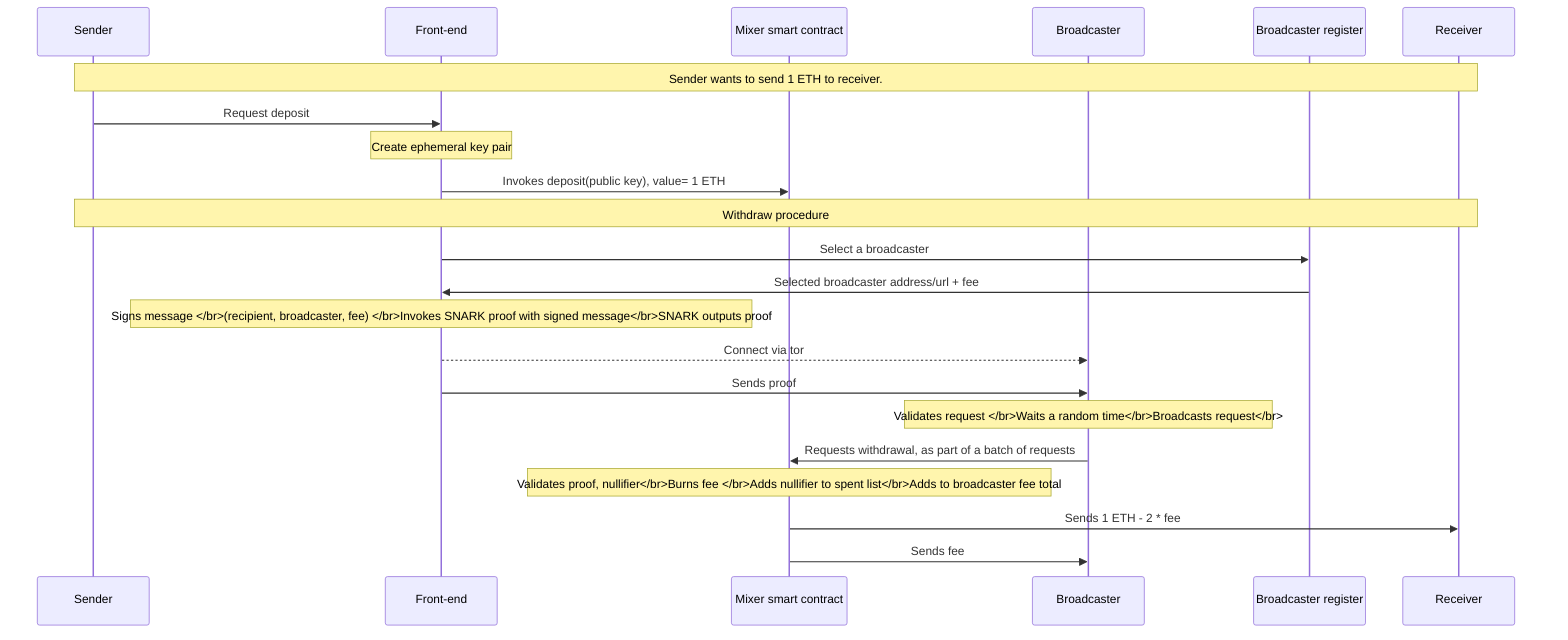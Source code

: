 sequenceDiagram

    # title Minimal Mixer Overview

    participant S as Sender
    participant F as Front-end
    participant M as Mixer smart contract
    participant B as Broadcaster
    participant BR as Broadcaster register
    participant R as Receiver

    Note over S,R: Sender wants to send 1 ETH to receiver.
    S->>F: Request deposit
    Note over F: Create ephemeral key pair
    F->>M: Invokes deposit(public key), value= 1 ETH 

   Note over S,R: Withdraw procedure

   F->>BR: Select a broadcaster
   BR->>F: Selected broadcaster address/url + fee

   Note over F: Signs message </br>(recipient, broadcaster, fee) </br>Invokes SNARK proof with signed message</br>SNARK outputs proof

   F-->>B: Connect via tor
   F->>B: Sends proof

   Note over B: Validates request </br>Waits a random time</br>Broadcasts request</br>
   B->>M: Requests withdrawal, as part of a batch of requests
   Note over M: Validates proof, nullifier</br>Burns fee </br>Adds nullifier to spent list</br>Adds to broadcaster fee total
   M->>R: Sends 1 ETH - 2 * fee
   M->>B: Sends fee